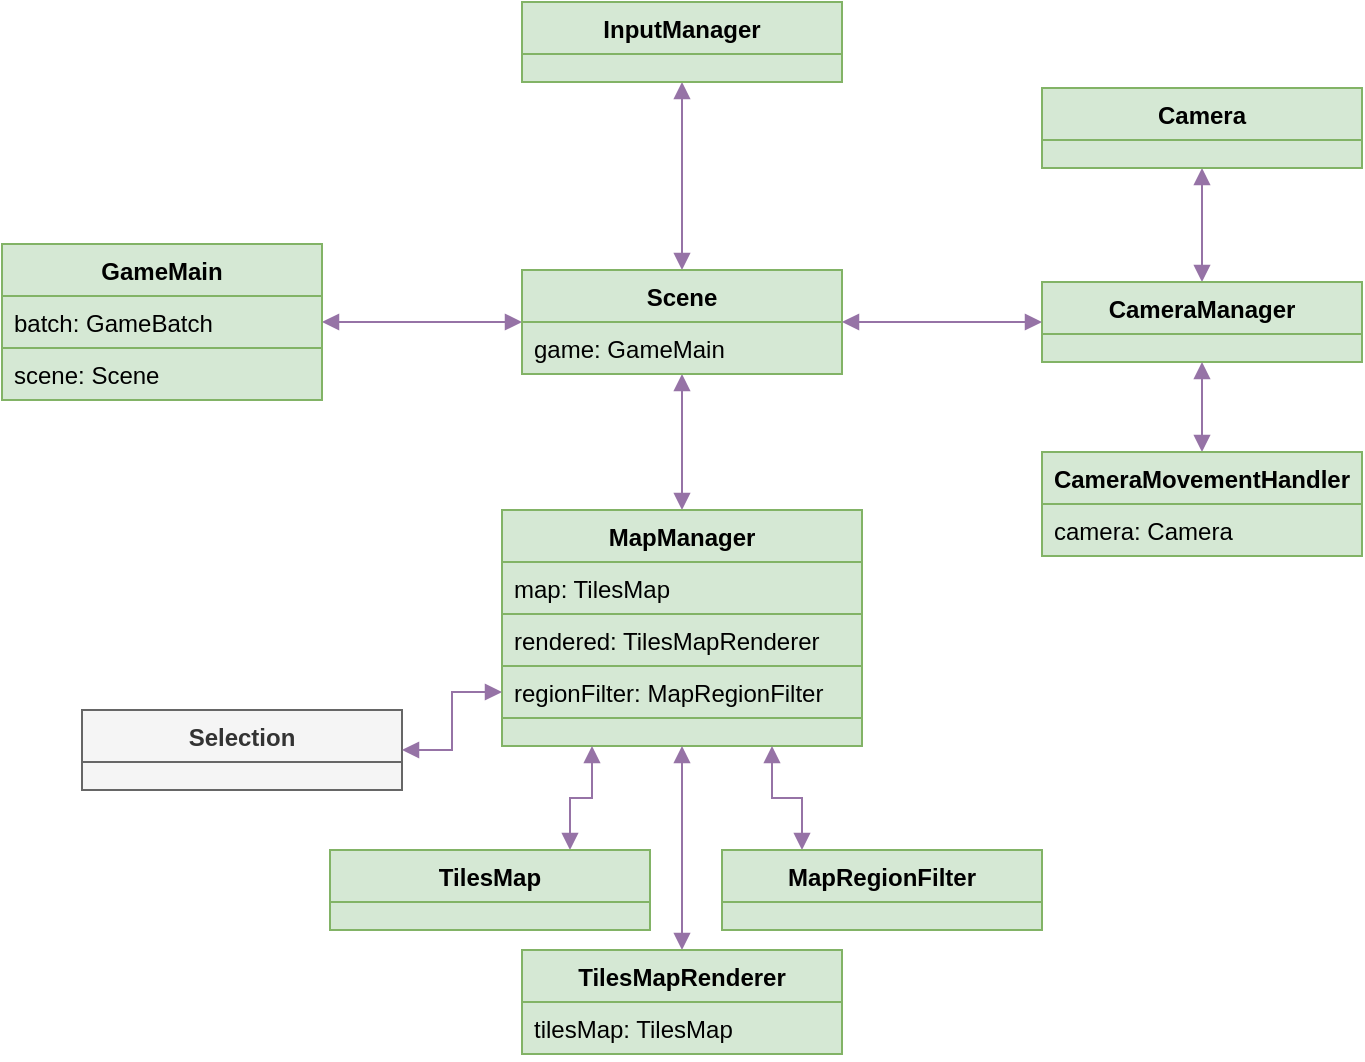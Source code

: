 <mxfile version="13.6.2" type="device"><diagram id="C5RBs43oDa-KdzZeNtuy" name="Page-1"><mxGraphModel dx="1463" dy="846" grid="1" gridSize="10" guides="1" tooltips="1" connect="1" arrows="1" fold="1" page="1" pageScale="1" pageWidth="827" pageHeight="1169" math="0" shadow="0"><root><mxCell id="WIyWlLk6GJQsqaUBKTNV-0"/><mxCell id="WIyWlLk6GJQsqaUBKTNV-1" parent="WIyWlLk6GJQsqaUBKTNV-0"/><mxCell id="pwWpqteBXbWDMI5DToDL-35" style="edgeStyle=orthogonalEdgeStyle;rounded=0;orthogonalLoop=1;jettySize=auto;html=1;exitX=0;exitY=0.5;exitDx=0;exitDy=0;entryX=1;entryY=0.5;entryDx=0;entryDy=0;startArrow=block;startFill=1;endArrow=block;endFill=1;fillColor=#e1d5e7;strokeColor=#9673a6;" parent="WIyWlLk6GJQsqaUBKTNV-1" source="pwWpqteBXbWDMI5DToDL-6" target="pwWpqteBXbWDMI5DToDL-0" edge="1"><mxGeometry relative="1" as="geometry"/></mxCell><mxCell id="pwWpqteBXbWDMI5DToDL-41" style="edgeStyle=orthogonalEdgeStyle;rounded=0;orthogonalLoop=1;jettySize=auto;html=1;exitX=0.5;exitY=0;exitDx=0;exitDy=0;entryX=0.5;entryY=1;entryDx=0;entryDy=0;startArrow=block;startFill=1;endArrow=block;endFill=1;fillColor=#e1d5e7;strokeColor=#9673a6;" parent="WIyWlLk6GJQsqaUBKTNV-1" source="pwWpqteBXbWDMI5DToDL-6" target="pwWpqteBXbWDMI5DToDL-24" edge="1"><mxGeometry relative="1" as="geometry"/></mxCell><mxCell id="pwWpqteBXbWDMI5DToDL-40" style="edgeStyle=orthogonalEdgeStyle;rounded=0;orthogonalLoop=1;jettySize=auto;html=1;exitX=0.5;exitY=0;exitDx=0;exitDy=0;startArrow=block;startFill=1;endArrow=block;endFill=1;entryX=0.5;entryY=1;entryDx=0;entryDy=0;fillColor=#e1d5e7;strokeColor=#9673a6;" parent="WIyWlLk6GJQsqaUBKTNV-1" source="pwWpqteBXbWDMI5DToDL-72" target="pwWpqteBXbWDMI5DToDL-36" edge="1"><mxGeometry relative="1" as="geometry"/></mxCell><mxCell id="pwWpqteBXbWDMI5DToDL-60" style="edgeStyle=orthogonalEdgeStyle;rounded=0;orthogonalLoop=1;jettySize=auto;html=1;exitX=0.5;exitY=1;exitDx=0;exitDy=0;entryX=0.5;entryY=0;entryDx=0;entryDy=0;startArrow=block;startFill=1;endArrow=block;endFill=1;fillColor=#e1d5e7;strokeColor=#9673a6;" parent="WIyWlLk6GJQsqaUBKTNV-1" source="pwWpqteBXbWDMI5DToDL-6" target="pwWpqteBXbWDMI5DToDL-53" edge="1"><mxGeometry relative="1" as="geometry"/></mxCell><mxCell id="pwWpqteBXbWDMI5DToDL-6" value="Scene" style="swimlane;fontStyle=1;align=center;verticalAlign=top;childLayout=stackLayout;horizontal=1;startSize=26;horizontalStack=0;resizeParent=1;resizeParentMax=0;resizeLast=0;collapsible=1;marginBottom=0;fillColor=#d5e8d4;strokeColor=#82b366;" parent="WIyWlLk6GJQsqaUBKTNV-1" vertex="1"><mxGeometry x="350" y="200" width="160" height="52" as="geometry"/></mxCell><mxCell id="pwWpqteBXbWDMI5DToDL-32" value="game: GameMain" style="text;strokeColor=#82b366;fillColor=#d5e8d4;align=left;verticalAlign=top;spacingLeft=4;spacingRight=4;overflow=hidden;rotatable=0;points=[[0,0.5],[1,0.5]];portConstraint=eastwest;" parent="pwWpqteBXbWDMI5DToDL-6" vertex="1"><mxGeometry y="26" width="160" height="26" as="geometry"/></mxCell><mxCell id="pwWpqteBXbWDMI5DToDL-0" value="GameMain" style="swimlane;fontStyle=1;align=center;verticalAlign=top;childLayout=stackLayout;horizontal=1;startSize=26;horizontalStack=0;resizeParent=1;resizeParentMax=0;resizeLast=0;collapsible=1;marginBottom=0;fillColor=#d5e8d4;strokeColor=#82b366;" parent="WIyWlLk6GJQsqaUBKTNV-1" vertex="1"><mxGeometry x="90" y="187" width="160" height="78" as="geometry"/></mxCell><mxCell id="pwWpqteBXbWDMI5DToDL-1" value="batch: GameBatch" style="text;align=left;verticalAlign=top;spacingLeft=4;spacingRight=4;overflow=hidden;rotatable=0;points=[[0,0.5],[1,0.5]];portConstraint=eastwest;fillColor=#d5e8d4;strokeColor=#82b366;" parent="pwWpqteBXbWDMI5DToDL-0" vertex="1"><mxGeometry y="26" width="160" height="26" as="geometry"/></mxCell><mxCell id="pwWpqteBXbWDMI5DToDL-5" value="scene: Scene" style="text;align=left;verticalAlign=top;spacingLeft=4;spacingRight=4;overflow=hidden;rotatable=0;points=[[0,0.5],[1,0.5]];portConstraint=eastwest;fillColor=#d5e8d4;strokeColor=#82b366;" parent="pwWpqteBXbWDMI5DToDL-0" vertex="1"><mxGeometry y="52" width="160" height="26" as="geometry"/></mxCell><mxCell id="pwWpqteBXbWDMI5DToDL-24" value="InputManager" style="swimlane;fontStyle=1;align=center;verticalAlign=top;childLayout=stackLayout;horizontal=1;startSize=26;horizontalStack=0;resizeParent=1;resizeParentMax=0;resizeLast=0;collapsible=1;marginBottom=0;fillColor=#d5e8d4;strokeColor=#82b366;" parent="WIyWlLk6GJQsqaUBKTNV-1" vertex="1"><mxGeometry x="350" y="66" width="160" height="40" as="geometry"/></mxCell><mxCell id="pwWpqteBXbWDMI5DToDL-45" value="" style="text;strokeColor=#82b366;fillColor=#d5e8d4;align=left;verticalAlign=middle;spacingTop=-1;spacingLeft=4;spacingRight=4;rotatable=0;labelPosition=right;points=[];portConstraint=eastwest;" parent="pwWpqteBXbWDMI5DToDL-24" vertex="1"><mxGeometry y="26" width="160" height="14" as="geometry"/></mxCell><mxCell id="pwWpqteBXbWDMI5DToDL-53" value="MapManager" style="swimlane;fontStyle=1;align=center;verticalAlign=top;childLayout=stackLayout;horizontal=1;startSize=26;horizontalStack=0;resizeParent=1;resizeParentMax=0;resizeLast=0;collapsible=1;marginBottom=0;fillColor=#d5e8d4;strokeColor=#82b366;" parent="WIyWlLk6GJQsqaUBKTNV-1" vertex="1"><mxGeometry x="340" y="320" width="180" height="118" as="geometry"/></mxCell><mxCell id="pwWpqteBXbWDMI5DToDL-68" value="map: TilesMap" style="text;align=left;verticalAlign=top;spacingLeft=4;spacingRight=4;overflow=hidden;rotatable=0;points=[[0,0.5],[1,0.5]];portConstraint=eastwest;fillColor=#d5e8d4;strokeColor=#82b366;" parent="pwWpqteBXbWDMI5DToDL-53" vertex="1"><mxGeometry y="26" width="180" height="26" as="geometry"/></mxCell><mxCell id="pwWpqteBXbWDMI5DToDL-67" value="rendered: TilesMapRenderer" style="text;align=left;verticalAlign=top;spacingLeft=4;spacingRight=4;overflow=hidden;rotatable=0;points=[[0,0.5],[1,0.5]];portConstraint=eastwest;fillColor=#d5e8d4;strokeColor=#82b366;" parent="pwWpqteBXbWDMI5DToDL-53" vertex="1"><mxGeometry y="52" width="180" height="26" as="geometry"/></mxCell><mxCell id="pwWpqteBXbWDMI5DToDL-66" value="regionFilter: MapRegionFilter" style="text;align=left;verticalAlign=top;spacingLeft=4;spacingRight=4;overflow=hidden;rotatable=0;points=[[0,0.5],[1,0.5]];portConstraint=eastwest;fillColor=#d5e8d4;strokeColor=#82b366;" parent="pwWpqteBXbWDMI5DToDL-53" vertex="1"><mxGeometry y="78" width="180" height="26" as="geometry"/></mxCell><mxCell id="pwWpqteBXbWDMI5DToDL-71" value="" style="text;strokeColor=#82b366;fillColor=#d5e8d4;align=left;verticalAlign=middle;spacingTop=-1;spacingLeft=4;spacingRight=4;rotatable=0;labelPosition=right;points=[];portConstraint=eastwest;rounded=0;glass=0;" parent="pwWpqteBXbWDMI5DToDL-53" vertex="1"><mxGeometry y="104" width="180" height="14" as="geometry"/></mxCell><mxCell id="pwWpqteBXbWDMI5DToDL-61" style="edgeStyle=orthogonalEdgeStyle;rounded=0;orthogonalLoop=1;jettySize=auto;html=1;exitX=0.5;exitY=0;exitDx=0;exitDy=0;startArrow=block;startFill=1;endArrow=block;endFill=1;fillColor=#e1d5e7;strokeColor=#9673a6;" parent="WIyWlLk6GJQsqaUBKTNV-1" source="pwWpqteBXbWDMI5DToDL-16" target="pwWpqteBXbWDMI5DToDL-53" edge="1"><mxGeometry relative="1" as="geometry"/></mxCell><mxCell id="pwWpqteBXbWDMI5DToDL-63" style="edgeStyle=orthogonalEdgeStyle;rounded=0;orthogonalLoop=1;jettySize=auto;html=1;exitX=0.75;exitY=0;exitDx=0;exitDy=0;entryX=0.25;entryY=1;entryDx=0;entryDy=0;startArrow=block;startFill=1;endArrow=block;endFill=1;fillColor=#e1d5e7;strokeColor=#9673a6;" parent="WIyWlLk6GJQsqaUBKTNV-1" source="pwWpqteBXbWDMI5DToDL-12" target="pwWpqteBXbWDMI5DToDL-53" edge="1"><mxGeometry relative="1" as="geometry"/></mxCell><mxCell id="pwWpqteBXbWDMI5DToDL-64" style="edgeStyle=orthogonalEdgeStyle;rounded=0;orthogonalLoop=1;jettySize=auto;html=1;exitX=0.25;exitY=0;exitDx=0;exitDy=0;entryX=0.75;entryY=1;entryDx=0;entryDy=0;startArrow=block;startFill=1;endArrow=block;endFill=1;fillColor=#e1d5e7;strokeColor=#9673a6;" parent="WIyWlLk6GJQsqaUBKTNV-1" source="pwWpqteBXbWDMI5DToDL-28" target="pwWpqteBXbWDMI5DToDL-53" edge="1"><mxGeometry relative="1" as="geometry"/></mxCell><mxCell id="pwWpqteBXbWDMI5DToDL-72" value="CameraManager" style="swimlane;fontStyle=1;align=center;verticalAlign=top;childLayout=stackLayout;horizontal=1;startSize=26;horizontalStack=0;resizeParent=1;resizeParentMax=0;resizeLast=0;collapsible=1;marginBottom=0;fillColor=#d5e8d4;strokeColor=#82b366;" parent="WIyWlLk6GJQsqaUBKTNV-1" vertex="1"><mxGeometry x="610" y="206" width="160" height="40" as="geometry"/></mxCell><mxCell id="pwWpqteBXbWDMI5DToDL-73" value="" style="text;strokeColor=#82b366;fillColor=#d5e8d4;align=left;verticalAlign=middle;spacingTop=-1;spacingLeft=4;spacingRight=4;rotatable=0;labelPosition=right;points=[];portConstraint=eastwest;" parent="pwWpqteBXbWDMI5DToDL-72" vertex="1"><mxGeometry y="26" width="160" height="14" as="geometry"/></mxCell><mxCell id="pwWpqteBXbWDMI5DToDL-28" value="MapRegionFilter" style="swimlane;fontStyle=1;align=center;verticalAlign=top;childLayout=stackLayout;horizontal=1;startSize=26;horizontalStack=0;resizeParent=1;resizeParentMax=0;resizeLast=0;collapsible=1;marginBottom=0;fillColor=#d5e8d4;strokeColor=#82b366;" parent="WIyWlLk6GJQsqaUBKTNV-1" vertex="1"><mxGeometry x="450" y="490" width="160" height="40" as="geometry"/></mxCell><mxCell id="pwWpqteBXbWDMI5DToDL-62" value="" style="text;strokeColor=#82b366;fillColor=#d5e8d4;align=left;verticalAlign=middle;spacingTop=-1;spacingLeft=4;spacingRight=4;rotatable=0;labelPosition=right;points=[];portConstraint=eastwest;" parent="pwWpqteBXbWDMI5DToDL-28" vertex="1"><mxGeometry y="26" width="160" height="14" as="geometry"/></mxCell><mxCell id="pwWpqteBXbWDMI5DToDL-12" value="TilesMap" style="swimlane;fontStyle=1;align=center;verticalAlign=top;childLayout=stackLayout;horizontal=1;startSize=26;horizontalStack=0;resizeParent=1;resizeParentMax=0;resizeLast=0;collapsible=1;marginBottom=0;fillColor=#d5e8d4;strokeColor=#82b366;" parent="WIyWlLk6GJQsqaUBKTNV-1" vertex="1"><mxGeometry x="254" y="490" width="160" height="40" as="geometry"/></mxCell><mxCell id="pwWpqteBXbWDMI5DToDL-44" value="" style="text;strokeColor=#82b366;fillColor=#d5e8d4;align=left;verticalAlign=middle;spacingTop=-1;spacingLeft=4;spacingRight=4;rotatable=0;labelPosition=right;points=[];portConstraint=eastwest;" parent="pwWpqteBXbWDMI5DToDL-12" vertex="1"><mxGeometry y="26" width="160" height="14" as="geometry"/></mxCell><mxCell id="pwWpqteBXbWDMI5DToDL-16" value="TilesMapRenderer" style="swimlane;fontStyle=1;align=center;verticalAlign=top;childLayout=stackLayout;horizontal=1;startSize=26;horizontalStack=0;resizeParent=1;resizeParentMax=0;resizeLast=0;collapsible=1;marginBottom=0;fillColor=#d5e8d4;strokeColor=#82b366;" parent="WIyWlLk6GJQsqaUBKTNV-1" vertex="1"><mxGeometry x="350" y="540" width="160" height="52" as="geometry"/></mxCell><mxCell id="pwWpqteBXbWDMI5DToDL-17" value="tilesMap: TilesMap" style="text;align=left;verticalAlign=top;spacingLeft=4;spacingRight=4;overflow=hidden;rotatable=0;points=[[0,0.5],[1,0.5]];portConstraint=eastwest;fillColor=#d5e8d4;strokeColor=#82b366;" parent="pwWpqteBXbWDMI5DToDL-16" vertex="1"><mxGeometry y="26" width="160" height="26" as="geometry"/></mxCell><mxCell id="pwWpqteBXbWDMI5DToDL-74" style="edgeStyle=orthogonalEdgeStyle;rounded=0;orthogonalLoop=1;jettySize=auto;html=1;exitX=0.5;exitY=0;exitDx=0;exitDy=0;startArrow=block;startFill=1;endArrow=block;endFill=1;fillColor=#e1d5e7;strokeColor=#9673a6;" parent="WIyWlLk6GJQsqaUBKTNV-1" source="pwWpqteBXbWDMI5DToDL-20" target="pwWpqteBXbWDMI5DToDL-72" edge="1"><mxGeometry relative="1" as="geometry"/></mxCell><mxCell id="pwWpqteBXbWDMI5DToDL-36" value="Camera" style="swimlane;fontStyle=1;align=center;verticalAlign=top;childLayout=stackLayout;horizontal=1;startSize=26;horizontalStack=0;resizeParent=1;resizeParentMax=0;resizeLast=0;collapsible=1;marginBottom=0;fillColor=#d5e8d4;strokeColor=#82b366;" parent="WIyWlLk6GJQsqaUBKTNV-1" vertex="1"><mxGeometry x="610" y="109" width="160" height="40" as="geometry"/></mxCell><mxCell id="pwWpqteBXbWDMI5DToDL-46" value="" style="text;strokeColor=#82b366;fillColor=#d5e8d4;align=left;verticalAlign=middle;spacingTop=-1;spacingLeft=4;spacingRight=4;rotatable=0;labelPosition=right;points=[];portConstraint=eastwest;" parent="pwWpqteBXbWDMI5DToDL-36" vertex="1"><mxGeometry y="26" width="160" height="14" as="geometry"/></mxCell><mxCell id="pwWpqteBXbWDMI5DToDL-76" style="edgeStyle=orthogonalEdgeStyle;rounded=0;orthogonalLoop=1;jettySize=auto;html=1;exitX=0;exitY=0.5;exitDx=0;exitDy=0;entryX=1;entryY=0.5;entryDx=0;entryDy=0;startArrow=block;startFill=1;endArrow=block;endFill=1;fillColor=#e1d5e7;strokeColor=#9673a6;" parent="WIyWlLk6GJQsqaUBKTNV-1" source="pwWpqteBXbWDMI5DToDL-72" target="pwWpqteBXbWDMI5DToDL-6" edge="1"><mxGeometry relative="1" as="geometry"/></mxCell><mxCell id="pwWpqteBXbWDMI5DToDL-20" value="CameraMovementHandler" style="swimlane;fontStyle=1;align=center;verticalAlign=top;childLayout=stackLayout;horizontal=1;startSize=26;horizontalStack=0;resizeParent=1;resizeParentMax=0;resizeLast=0;collapsible=1;marginBottom=0;fillColor=#d5e8d4;strokeColor=#82b366;" parent="WIyWlLk6GJQsqaUBKTNV-1" vertex="1"><mxGeometry x="610" y="291" width="160" height="52" as="geometry"/></mxCell><mxCell id="pwWpqteBXbWDMI5DToDL-21" value="camera: Camera" style="text;align=left;verticalAlign=top;spacingLeft=4;spacingRight=4;overflow=hidden;rotatable=0;points=[[0,0.5],[1,0.5]];portConstraint=eastwest;fillColor=#d5e8d4;strokeColor=#82b366;" parent="pwWpqteBXbWDMI5DToDL-20" vertex="1"><mxGeometry y="26" width="160" height="26" as="geometry"/></mxCell><mxCell id="i2S3amkRQA3hQea5NZg_-0" value="Selection" style="swimlane;fontStyle=1;align=center;verticalAlign=top;childLayout=stackLayout;horizontal=1;startSize=26;horizontalStack=0;resizeParent=1;resizeParentMax=0;resizeLast=0;collapsible=1;marginBottom=0;fillColor=#f5f5f5;strokeColor=#666666;fontColor=#333333;" vertex="1" parent="WIyWlLk6GJQsqaUBKTNV-1"><mxGeometry x="130" y="420" width="160" height="40" as="geometry"/></mxCell><mxCell id="i2S3amkRQA3hQea5NZg_-1" value="" style="text;strokeColor=#666666;fillColor=#f5f5f5;align=left;verticalAlign=middle;spacingTop=-1;spacingLeft=4;spacingRight=4;rotatable=0;labelPosition=right;points=[];portConstraint=eastwest;fontColor=#333333;" vertex="1" parent="i2S3amkRQA3hQea5NZg_-0"><mxGeometry y="26" width="160" height="14" as="geometry"/></mxCell><mxCell id="i2S3amkRQA3hQea5NZg_-2" style="edgeStyle=orthogonalEdgeStyle;rounded=0;orthogonalLoop=1;jettySize=auto;html=1;startArrow=block;startFill=1;endArrow=block;endFill=1;fillColor=#e1d5e7;strokeColor=#9673a6;entryX=0;entryY=0.5;entryDx=0;entryDy=0;" edge="1" parent="WIyWlLk6GJQsqaUBKTNV-1" source="i2S3amkRQA3hQea5NZg_-0" target="pwWpqteBXbWDMI5DToDL-66"><mxGeometry relative="1" as="geometry"><mxPoint x="384" y="500" as="sourcePoint"/><mxPoint x="395" y="448" as="targetPoint"/></mxGeometry></mxCell></root></mxGraphModel></diagram></mxfile>